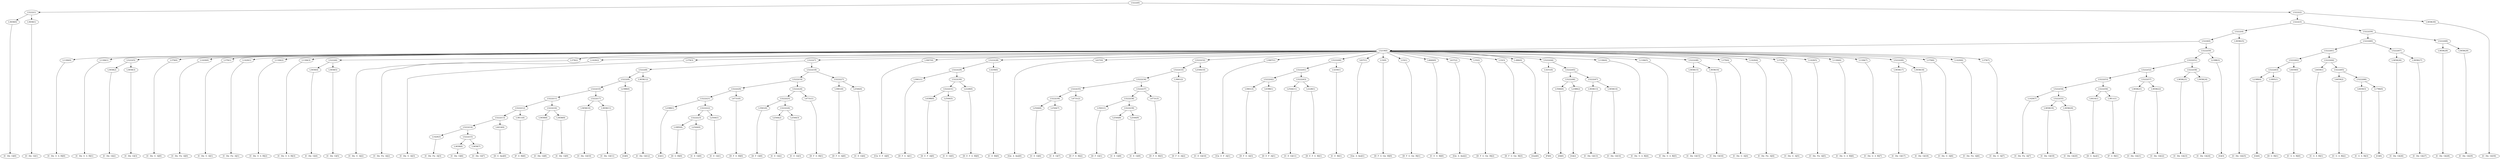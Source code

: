 digraph sample{
"L3658(0)"->"[C  Dis  G](0)"
"L3658(1)"->"[C  Dis  G](1)"
"L5222(1)"->"L3658(0)"
"L5222(1)"->"L3658(1)"
"L1184(0)"->"[C  Dis  G  A  B](0)"
"L1184(1)"->"[C  Dis  G  A  B](1)"
"L3658(2)"->"[C  Dis  G](2)"
"L3658(3)"->"[C  Dis  G](3)"
"L5222(5)"->"L3658(2)"
"L5222(5)"->"L3658(3)"
"L379(0)"->"[C  Dis  G  A](0)"
"L1420(0)"->"[C  Dis  Fis  A](0)"
"L379(1)"->"[C  Dis  G  A](1)"
"L1420(1)"->"[C  Dis  Fis  A](1)"
"L1184(2)"->"[C  Dis  G  A  B](2)"
"L1184(3)"->"[C  Dis  G  A  B](3)"
"L3658(4)"->"[C  Dis  G](4)"
"L3658(5)"->"[C  Dis  G](5)"
"L5222(6)"->"L3658(4)"
"L5222(6)"->"L3658(5)"
"L379(2)"->"[C  Dis  G  A](2)"
"L1420(2)"->"[C  Dis  Fis  A](2)"
"L379(3)"->"[C  Dis  G  A](3)"
"L1420(3)"->"[C  Dis  Fis  A](3)"
"L3658(6)"->"[C  Dis  G](6)"
"L3658(7)"->"[C  Dis  G](7)"
"L5222(15)"->"L3658(6)"
"L5222(15)"->"L3658(7)"
"L5222(14)"->"L1420(3)"
"L5222(14)"->"L5222(15)"
"L4414(0)"->"[D  G  Ais](0)"
"L5222(13)"->"L5222(14)"
"L5222(13)"->"L4414(0)"
"L3811(0)"->"[F  G  B](0)"
"L5222(12)"->"L5222(13)"
"L5222(12)"->"L3811(0)"
"L3658(8)"->"[C  Dis  G](8)"
"L3658(9)"->"[C  Dis  G](9)"
"L5222(16)"->"L3658(8)"
"L5222(16)"->"L3658(9)"
"L5222(11)"->"L5222(12)"
"L5222(11)"->"L5222(16)"
"L3658(10)"->"[C  Dis  G](10)"
"L3658(11)"->"[C  Dis  G](11)"
"L5222(17)"->"L3658(10)"
"L5222(17)"->"L3658(11)"
"L5222(10)"->"L5222(11)"
"L5222(10)"->"L5222(17)"
"L2388(0)"->"[G](0)"
"L5222(9)"->"L5222(10)"
"L5222(9)"->"L2388(0)"
"L3658(12)"->"[C  Dis  G](12)"
"L5222(8)"->"L5222(9)"
"L5222(8)"->"L3658(12)"
"L2388(1)"->"[G](1)"
"L1895(0)"->"[D  G  B](0)"
"L2544(0)"->"[C  E  G](0)"
"L5222(23)"->"L1895(0)"
"L5222(23)"->"L2544(0)"
"L2544(1)"->"[C  E  G](1)"
"L5222(22)"->"L5222(23)"
"L5222(22)"->"L2544(1)"
"L5222(21)"->"L2388(1)"
"L5222(21)"->"L5222(22)"
"L4731(0)"->"[D  F  G  B](0)"
"L5222(20)"->"L5222(21)"
"L5222(20)"->"L4731(0)"
"L3561(0)"->"[D  F  G](0)"
"L2544(2)"->"[C  E  G](2)"
"L2544(3)"->"[C  E  G](3)"
"L5222(26)"->"L2544(2)"
"L5222(26)"->"L2544(3)"
"L5222(25)"->"L3561(0)"
"L5222(25)"->"L5222(26)"
"L4731(1)"->"[D  F  G  B](1)"
"L5222(24)"->"L5222(25)"
"L5222(24)"->"L4731(1)"
"L5222(19)"->"L5222(20)"
"L5222(19)"->"L5222(24)"
"L3061(0)"->"[D  F  G  A](0)"
"L2544(4)"->"[C  E  G](4)"
"L5222(27)"->"L3061(0)"
"L5222(27)"->"L2544(4)"
"L5222(18)"->"L5222(19)"
"L5222(18)"->"L5222(27)"
"L5222(7)"->"L5222(8)"
"L5222(7)"->"L5222(18)"
"L3007(0)"->"[Cis  E  F  A](0)"
"L3061(1)"->"[D  F  G  A](1)"
"L4398(0)"->"[D  E  F  A](0)"
"L2544(5)"->"[C  E  G](5)"
"L5222(31)"->"L4398(0)"
"L5222(31)"->"L2544(5)"
"L2228(0)"->"[D  E  F  G  B](0)"
"L5222(30)"->"L5222(31)"
"L5222(30)"->"L2228(0)"
"L5222(29)"->"L3061(1)"
"L5222(29)"->"L5222(30)"
"L3259(0)"->"[C  E  B](0)"
"L5222(28)"->"L5222(29)"
"L5222(28)"->"L3259(0)"
"L637(0)"->"[Gis  A  Ais](0)"
"L2544(6)"->"[C  E  G](6)"
"L2544(7)"->"[C  E  G](7)"
"L5222(36)"->"L2544(6)"
"L5222(36)"->"L2544(7)"
"L4731(2)"->"[D  F  G  B](2)"
"L5222(35)"->"L5222(36)"
"L5222(35)"->"L4731(2)"
"L3561(1)"->"[D  F  G](1)"
"L2544(8)"->"[C  E  G](8)"
"L2544(9)"->"[C  E  G](9)"
"L5222(39)"->"L2544(8)"
"L5222(39)"->"L2544(9)"
"L5222(38)"->"L3561(1)"
"L5222(38)"->"L5222(39)"
"L4731(3)"->"[D  F  G  B](3)"
"L5222(37)"->"L5222(38)"
"L5222(37)"->"L4731(3)"
"L5222(34)"->"L5222(35)"
"L5222(34)"->"L5222(37)"
"L3061(2)"->"[D  F  G  A](2)"
"L5222(33)"->"L5222(34)"
"L5222(33)"->"L3061(2)"
"L2544(10)"->"[C  E  G](10)"
"L5222(32)"->"L5222(33)"
"L5222(32)"->"L2544(10)"
"L3007(1)"->"[Cis  E  F  A](1)"
"L3061(3)"->"[D  F  G  A](3)"
"L4398(1)"->"[D  E  F  A](1)"
"L5222(42)"->"L3061(3)"
"L5222(42)"->"L4398(1)"
"L2544(11)"->"[C  E  G](11)"
"L2228(1)"->"[D  E  F  G  B](1)"
"L5222(43)"->"L2544(11)"
"L5222(43)"->"L2228(1)"
"L5222(41)"->"L5222(42)"
"L5222(41)"->"L5222(43)"
"L3259(1)"->"[C  E  B](1)"
"L5222(40)"->"L5222(41)"
"L5222(40)"->"L3259(1)"
"L637(1)"->"[Gis  A  Ais](1)"
"L33(0)"->"[D  F  G  Gis  B](0)"
"L33(1)"->"[D  F  G  Gis  B](1)"
"L4660(0)"->"[C  E  G  B](0)"
"L637(2)"->"[Gis  A  Ais](2)"
"L33(2)"->"[D  F  G  Gis  B](2)"
"L33(3)"->"[D  F  G  Gis  B](3)"
"L-686(0)"->"[Gis](0)"
"L3251(0)"->"[F](0)"
"L3566(0)"->"[D](0)"
"L2388(2)"->"[G](2)"
"L5222(46)"->"L3566(0)"
"L5222(46)"->"L2388(2)"
"L3658(13)"->"[C  Dis  G](13)"
"L3658(14)"->"[C  Dis  G](14)"
"L5222(47)"->"L3658(13)"
"L5222(47)"->"L3658(14)"
"L5222(45)"->"L5222(46)"
"L5222(45)"->"L5222(47)"
"L5222(44)"->"L3251(0)"
"L5222(44)"->"L5222(45)"
"L1184(4)"->"[C  Dis  G  A  B](4)"
"L1184(5)"->"[C  Dis  G  A  B](5)"
"L3658(15)"->"[C  Dis  G](15)"
"L3658(16)"->"[C  Dis  G](16)"
"L5222(48)"->"L3658(15)"
"L5222(48)"->"L3658(16)"
"L379(4)"->"[C  Dis  G  A](4)"
"L1420(4)"->"[C  Dis  Fis  A](4)"
"L379(5)"->"[C  Dis  G  A](5)"
"L1420(5)"->"[C  Dis  Fis  A](5)"
"L1184(6)"->"[C  Dis  G  A  B](6)"
"L1184(7)"->"[C  Dis  G  A  B](7)"
"L3658(17)"->"[C  Dis  G](17)"
"L3658(18)"->"[C  Dis  G](18)"
"L5222(49)"->"L3658(17)"
"L5222(49)"->"L3658(18)"
"L379(6)"->"[C  Dis  G  A](6)"
"L1420(6)"->"[C  Dis  Fis  A](6)"
"L379(7)"->"[C  Dis  G  A](7)"
"L5219(0)"->"L1184(0)"
"L5219(0)"->"L1184(1)"
"L5219(0)"->"L5222(5)"
"L5219(0)"->"L379(0)"
"L5219(0)"->"L1420(0)"
"L5219(0)"->"L379(1)"
"L5219(0)"->"L1420(1)"
"L5219(0)"->"L1184(2)"
"L5219(0)"->"L1184(3)"
"L5219(0)"->"L5222(6)"
"L5219(0)"->"L379(2)"
"L5219(0)"->"L1420(2)"
"L5219(0)"->"L379(3)"
"L5219(0)"->"L5222(7)"
"L5219(0)"->"L3007(0)"
"L5219(0)"->"L5222(28)"
"L5219(0)"->"L637(0)"
"L5219(0)"->"L5222(32)"
"L5219(0)"->"L3007(1)"
"L5219(0)"->"L5222(40)"
"L5219(0)"->"L637(1)"
"L5219(0)"->"L33(0)"
"L5219(0)"->"L33(1)"
"L5219(0)"->"L4660(0)"
"L5219(0)"->"L637(2)"
"L5219(0)"->"L33(2)"
"L5219(0)"->"L33(3)"
"L5219(0)"->"L-686(0)"
"L5219(0)"->"L5222(44)"
"L5219(0)"->"L1184(4)"
"L5219(0)"->"L1184(5)"
"L5219(0)"->"L5222(48)"
"L5219(0)"->"L379(4)"
"L5219(0)"->"L1420(4)"
"L5219(0)"->"L379(5)"
"L5219(0)"->"L1420(5)"
"L5219(0)"->"L1184(6)"
"L5219(0)"->"L1184(7)"
"L5219(0)"->"L5222(49)"
"L5219(0)"->"L379(6)"
"L5219(0)"->"L1420(6)"
"L5219(0)"->"L379(7)"
"L1420(7)"->"[C  Dis  Fis  A](7)"
"L3658(19)"->"[C  Dis  G](19)"
"L3658(20)"->"[C  Dis  G](20)"
"L5222(55)"->"L3658(19)"
"L5222(55)"->"L3658(20)"
"L5222(54)"->"L1420(7)"
"L5222(54)"->"L5222(55)"
"L4414(1)"->"[D  G  Ais](1)"
"L3811(1)"->"[F  G  B](1)"
"L5222(56)"->"L4414(1)"
"L5222(56)"->"L3811(1)"
"L5222(53)"->"L5222(54)"
"L5222(53)"->"L5222(56)"
"L3658(21)"->"[C  Dis  G](21)"
"L3658(22)"->"[C  Dis  G](22)"
"L5222(57)"->"L3658(21)"
"L5222(57)"->"L3658(22)"
"L5222(52)"->"L5222(53)"
"L5222(52)"->"L5222(57)"
"L3658(23)"->"[C  Dis  G](23)"
"L3658(24)"->"[C  Dis  G](24)"
"L5222(58)"->"L3658(23)"
"L5222(58)"->"L3658(24)"
"L5222(51)"->"L5222(52)"
"L5222(51)"->"L5222(58)"
"L2388(3)"->"[G](3)"
"L5222(50)"->"L5222(51)"
"L5222(50)"->"L2388(3)"
"L5224(0)"->"L5219(0)"
"L5224(0)"->"L5222(50)"
"L3658(25)"->"[C  Dis  G](25)"
"L5222(4)"->"L5224(0)"
"L5222(4)"->"L3658(25)"
"L2388(4)"->"[G](4)"
"L1895(1)"->"[D  G  B](1)"
"L5222(63)"->"L2388(4)"
"L5222(63)"->"L1895(1)"
"L4459(0)"->"[C  G  A  B](0)"
"L5222(62)"->"L5222(63)"
"L5222(62)"->"L4459(0)"
"L4459(1)"->"[C  G  A  B](1)"
"L4459(2)"->"[C  G  A  B](2)"
"L4459(3)"->"[C  G  A  B](3)"
"L1796(0)"->"[C](0)"
"L5222(66)"->"L4459(3)"
"L5222(66)"->"L1796(0)"
"L5222(65)"->"L4459(2)"
"L5222(65)"->"L5222(66)"
"L5222(64)"->"L4459(1)"
"L5222(64)"->"L5222(65)"
"L5222(61)"->"L5222(62)"
"L5222(61)"->"L5222(64)"
"L3658(26)"->"[C  Dis  G](26)"
"L3658(27)"->"[C  Dis  G](27)"
"L5222(67)"->"L3658(26)"
"L5222(67)"->"L3658(27)"
"L5222(60)"->"L5222(61)"
"L5222(60)"->"L5222(67)"
"L3658(28)"->"[C  Dis  G](28)"
"L3658(29)"->"[C  Dis  G](29)"
"L5222(68)"->"L3658(28)"
"L5222(68)"->"L3658(29)"
"L5222(59)"->"L5222(60)"
"L5222(59)"->"L5222(68)"
"L5222(3)"->"L5222(4)"
"L5222(3)"->"L5222(59)"
"L3658(30)"->"[C  Dis  G](30)"
"L5222(2)"->"L5222(3)"
"L5222(2)"->"L3658(30)"
"L5222(0)"->"L5222(1)"
"L5222(0)"->"L5222(2)"
{rank = min; "L5222(0)"}
{rank = same; "L5222(1)"; "L5222(2)";}
{rank = same; "L3658(0)"; "L3658(1)"; "L5222(3)"; "L3658(30)";}
{rank = same; "L5222(4)"; "L5222(59)";}
{rank = same; "L5224(0)"; "L3658(25)"; "L5222(60)"; "L5222(68)";}
{rank = same; "L5219(0)"; "L5222(50)"; "L5222(61)"; "L5222(67)"; "L3658(28)"; "L3658(29)";}
{rank = same; "L1184(0)"; "L1184(1)"; "L5222(5)"; "L379(0)"; "L1420(0)"; "L379(1)"; "L1420(1)"; "L1184(2)"; "L1184(3)"; "L5222(6)"; "L379(2)"; "L1420(2)"; "L379(3)"; "L5222(7)"; "L3007(0)"; "L5222(28)"; "L637(0)"; "L5222(32)"; "L3007(1)"; "L5222(40)"; "L637(1)"; "L33(0)"; "L33(1)"; "L4660(0)"; "L637(2)"; "L33(2)"; "L33(3)"; "L-686(0)"; "L5222(44)"; "L1184(4)"; "L1184(5)"; "L5222(48)"; "L379(4)"; "L1420(4)"; "L379(5)"; "L1420(5)"; "L1184(6)"; "L1184(7)"; "L5222(49)"; "L379(6)"; "L1420(6)"; "L379(7)"; "L5222(51)"; "L2388(3)"; "L5222(62)"; "L5222(64)"; "L3658(26)"; "L3658(27)";}
{rank = same; "L3658(2)"; "L3658(3)"; "L3658(4)"; "L3658(5)"; "L5222(8)"; "L5222(18)"; "L5222(29)"; "L3259(0)"; "L5222(33)"; "L2544(10)"; "L5222(41)"; "L3259(1)"; "L3251(0)"; "L5222(45)"; "L3658(15)"; "L3658(16)"; "L3658(17)"; "L3658(18)"; "L5222(52)"; "L5222(58)"; "L5222(63)"; "L4459(0)"; "L4459(1)"; "L5222(65)";}
{rank = same; "L5222(9)"; "L3658(12)"; "L5222(19)"; "L5222(27)"; "L3061(1)"; "L5222(30)"; "L5222(34)"; "L3061(2)"; "L5222(42)"; "L5222(43)"; "L5222(46)"; "L5222(47)"; "L5222(53)"; "L5222(57)"; "L3658(23)"; "L3658(24)"; "L2388(4)"; "L1895(1)"; "L4459(2)"; "L5222(66)";}
{rank = same; "L5222(10)"; "L2388(0)"; "L5222(20)"; "L5222(24)"; "L3061(0)"; "L2544(4)"; "L5222(31)"; "L2228(0)"; "L5222(35)"; "L5222(37)"; "L3061(3)"; "L4398(1)"; "L2544(11)"; "L2228(1)"; "L3566(0)"; "L2388(2)"; "L3658(13)"; "L3658(14)"; "L5222(54)"; "L5222(56)"; "L3658(21)"; "L3658(22)"; "L4459(3)"; "L1796(0)";}
{rank = same; "L5222(11)"; "L5222(17)"; "L5222(21)"; "L4731(0)"; "L5222(25)"; "L4731(1)"; "L4398(0)"; "L2544(5)"; "L5222(36)"; "L4731(2)"; "L5222(38)"; "L4731(3)"; "L1420(7)"; "L5222(55)"; "L4414(1)"; "L3811(1)";}
{rank = same; "L5222(12)"; "L5222(16)"; "L3658(10)"; "L3658(11)"; "L2388(1)"; "L5222(22)"; "L3561(0)"; "L5222(26)"; "L2544(6)"; "L2544(7)"; "L3561(1)"; "L5222(39)"; "L3658(19)"; "L3658(20)";}
{rank = same; "L5222(13)"; "L3811(0)"; "L3658(8)"; "L3658(9)"; "L5222(23)"; "L2544(1)"; "L2544(2)"; "L2544(3)"; "L2544(8)"; "L2544(9)";}
{rank = same; "L5222(14)"; "L4414(0)"; "L1895(0)"; "L2544(0)";}
{rank = same; "L1420(3)"; "L5222(15)";}
{rank = same; "L3658(6)"; "L3658(7)";}
{rank = max; "[C  Dis  Fis  A](0)"; "[C  Dis  Fis  A](1)"; "[C  Dis  Fis  A](2)"; "[C  Dis  Fis  A](3)"; "[C  Dis  Fis  A](4)"; "[C  Dis  Fis  A](5)"; "[C  Dis  Fis  A](6)"; "[C  Dis  Fis  A](7)"; "[C  Dis  G  A  B](0)"; "[C  Dis  G  A  B](1)"; "[C  Dis  G  A  B](2)"; "[C  Dis  G  A  B](3)"; "[C  Dis  G  A  B](4)"; "[C  Dis  G  A  B](5)"; "[C  Dis  G  A  B](6)"; "[C  Dis  G  A  B](7)"; "[C  Dis  G  A](0)"; "[C  Dis  G  A](1)"; "[C  Dis  G  A](2)"; "[C  Dis  G  A](3)"; "[C  Dis  G  A](4)"; "[C  Dis  G  A](5)"; "[C  Dis  G  A](6)"; "[C  Dis  G  A](7)"; "[C  Dis  G](0)"; "[C  Dis  G](1)"; "[C  Dis  G](10)"; "[C  Dis  G](11)"; "[C  Dis  G](12)"; "[C  Dis  G](13)"; "[C  Dis  G](14)"; "[C  Dis  G](15)"; "[C  Dis  G](16)"; "[C  Dis  G](17)"; "[C  Dis  G](18)"; "[C  Dis  G](19)"; "[C  Dis  G](2)"; "[C  Dis  G](20)"; "[C  Dis  G](21)"; "[C  Dis  G](22)"; "[C  Dis  G](23)"; "[C  Dis  G](24)"; "[C  Dis  G](25)"; "[C  Dis  G](26)"; "[C  Dis  G](27)"; "[C  Dis  G](28)"; "[C  Dis  G](29)"; "[C  Dis  G](3)"; "[C  Dis  G](30)"; "[C  Dis  G](4)"; "[C  Dis  G](5)"; "[C  Dis  G](6)"; "[C  Dis  G](7)"; "[C  Dis  G](8)"; "[C  Dis  G](9)"; "[C  E  B](0)"; "[C  E  B](1)"; "[C  E  G  B](0)"; "[C  E  G](0)"; "[C  E  G](1)"; "[C  E  G](10)"; "[C  E  G](11)"; "[C  E  G](2)"; "[C  E  G](3)"; "[C  E  G](4)"; "[C  E  G](5)"; "[C  E  G](6)"; "[C  E  G](7)"; "[C  E  G](8)"; "[C  E  G](9)"; "[C  G  A  B](0)"; "[C  G  A  B](1)"; "[C  G  A  B](2)"; "[C  G  A  B](3)"; "[C](0)"; "[Cis  E  F  A](0)"; "[Cis  E  F  A](1)"; "[D  E  F  A](0)"; "[D  E  F  A](1)"; "[D  E  F  G  B](0)"; "[D  E  F  G  B](1)"; "[D  F  G  A](0)"; "[D  F  G  A](1)"; "[D  F  G  A](2)"; "[D  F  G  A](3)"; "[D  F  G  B](0)"; "[D  F  G  B](1)"; "[D  F  G  B](2)"; "[D  F  G  B](3)"; "[D  F  G  Gis  B](0)"; "[D  F  G  Gis  B](1)"; "[D  F  G  Gis  B](2)"; "[D  F  G  Gis  B](3)"; "[D  F  G](0)"; "[D  F  G](1)"; "[D  G  Ais](0)"; "[D  G  Ais](1)"; "[D  G  B](0)"; "[D  G  B](1)"; "[D](0)"; "[F  G  B](0)"; "[F  G  B](1)"; "[F](0)"; "[G](0)"; "[G](1)"; "[G](2)"; "[G](3)"; "[G](4)"; "[Gis  A  Ais](0)"; "[Gis  A  Ais](1)"; "[Gis  A  Ais](2)"; "[Gis](0)";}
}